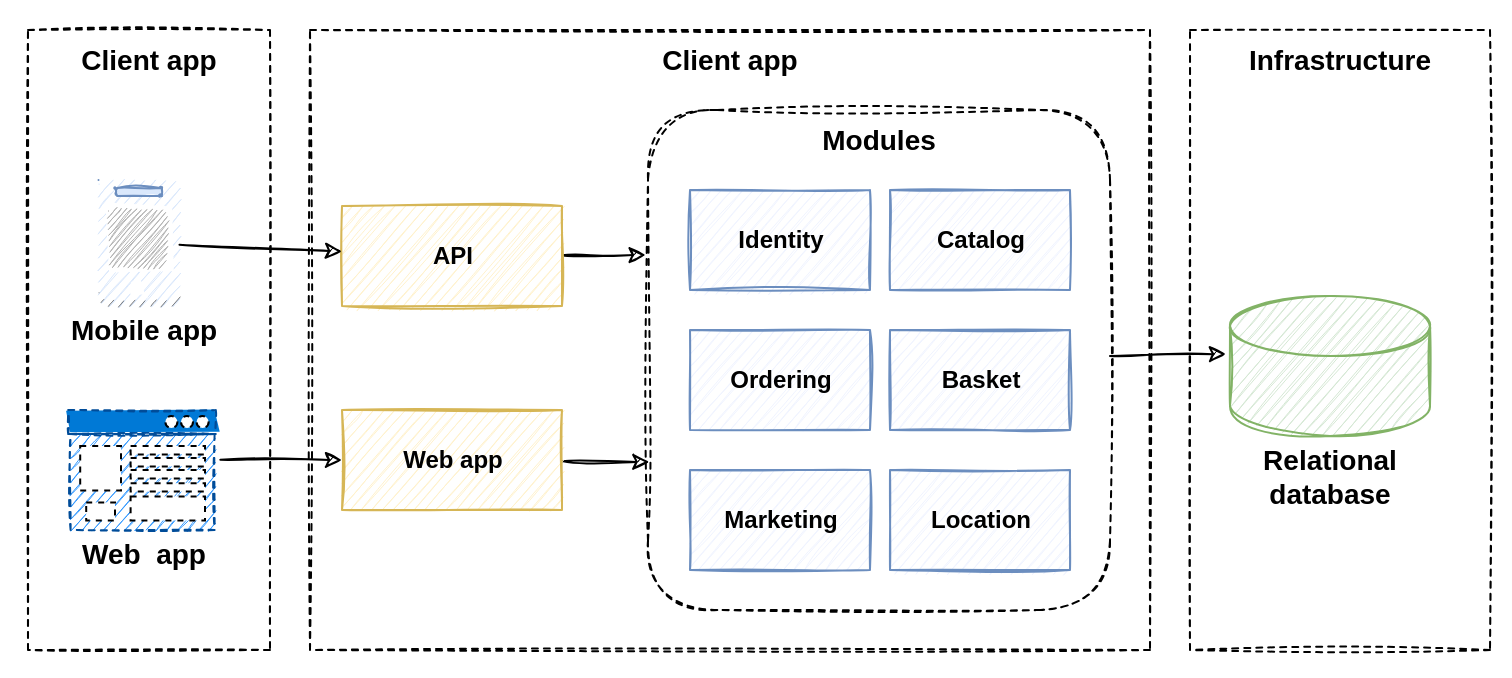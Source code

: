 <mxfile version="13.9.9" type="device"><diagram id="Cyer_RxuCmd9361yXn79" name="Page-1"><mxGraphModel dx="1408" dy="808" grid="1" gridSize="10" guides="1" tooltips="1" connect="1" arrows="1" fold="1" page="1" pageScale="1" pageWidth="850" pageHeight="1100" math="0" shadow="0"><root><mxCell id="0"/><mxCell id="1" parent="0"/><mxCell id="3EGMocI8vkdfVWCjQ2dr-44" value="" style="rounded=0;whiteSpace=wrap;html=1;sketch=0;hachureGap=2;fontSize=14;strokeColor=none;fillColor=#FFFFFF;" parent="1" vertex="1"><mxGeometry x="70" y="80" width="755" height="338" as="geometry"/></mxCell><mxCell id="3EGMocI8vkdfVWCjQ2dr-16" value="Client app" style="rounded=0;whiteSpace=wrap;html=1;dashed=1;sketch=1;fontSize=14;fillColor=none;perimeterSpacing=1;fontStyle=1;verticalAlign=top;" parent="1" vertex="1"><mxGeometry x="84" y="95" width="121" height="310" as="geometry"/></mxCell><mxCell id="3EGMocI8vkdfVWCjQ2dr-17" value="Client app" style="rounded=0;whiteSpace=wrap;html=1;dashed=1;sketch=1;fontSize=14;fillColor=none;perimeterSpacing=1;fontStyle=1;verticalAlign=top;" parent="1" vertex="1"><mxGeometry x="225" y="95" width="420" height="310" as="geometry"/></mxCell><mxCell id="3EGMocI8vkdfVWCjQ2dr-18" value="Infrastructure" style="rounded=0;whiteSpace=wrap;html=1;dashed=1;sketch=1;fontSize=14;fillColor=none;perimeterSpacing=1;fontStyle=1;verticalAlign=top;" parent="1" vertex="1"><mxGeometry x="665" y="95" width="150" height="310" as="geometry"/></mxCell><mxCell id="3EGMocI8vkdfVWCjQ2dr-41" style="edgeStyle=none;rounded=0;sketch=1;orthogonalLoop=1;jettySize=auto;html=1;entryX=-0.02;entryY=0.414;entryDx=0;entryDy=0;entryPerimeter=0;fontSize=14;" parent="1" source="3EGMocI8vkdfVWCjQ2dr-13" target="3EGMocI8vkdfVWCjQ2dr-11" edge="1"><mxGeometry relative="1" as="geometry"/></mxCell><mxCell id="3EGMocI8vkdfVWCjQ2dr-13" value="Modules" style="rounded=1;whiteSpace=wrap;html=1;sketch=1;fontSize=14;fontStyle=1;verticalAlign=top;dashed=1;fillColor=none;" parent="1" vertex="1"><mxGeometry x="394" y="135" width="231" height="250" as="geometry"/></mxCell><mxCell id="3EGMocI8vkdfVWCjQ2dr-14" style="rounded=0;orthogonalLoop=1;jettySize=auto;html=1;entryX=-0.005;entryY=0.29;entryDx=0;entryDy=0;entryPerimeter=0;fontSize=14;sketch=1;" parent="1" source="3EGMocI8vkdfVWCjQ2dr-1" target="3EGMocI8vkdfVWCjQ2dr-13" edge="1"><mxGeometry relative="1" as="geometry"><mxPoint x="385" y="207" as="targetPoint"/></mxGeometry></mxCell><mxCell id="3EGMocI8vkdfVWCjQ2dr-1" value="API" style="html=1;sketch=1;strokeColor=#d6b656;fontStyle=1;labelBackgroundColor=none;fillColor=#fff2cc;" parent="1" vertex="1"><mxGeometry x="241" y="183" width="110" height="50" as="geometry"/></mxCell><mxCell id="3EGMocI8vkdfVWCjQ2dr-15" style="rounded=0;sketch=1;orthogonalLoop=1;jettySize=auto;html=1;entryX=0.003;entryY=0.704;entryDx=0;entryDy=0;entryPerimeter=0;fontSize=14;" parent="1" source="3EGMocI8vkdfVWCjQ2dr-2" target="3EGMocI8vkdfVWCjQ2dr-13" edge="1"><mxGeometry relative="1" as="geometry"/></mxCell><mxCell id="3EGMocI8vkdfVWCjQ2dr-2" value="Web app" style="html=1;sketch=1;strokeColor=#d6b656;fontStyle=1;labelBackgroundColor=none;fillColor=#fff2cc;" parent="1" vertex="1"><mxGeometry x="241" y="285" width="110" height="50" as="geometry"/></mxCell><mxCell id="3EGMocI8vkdfVWCjQ2dr-3" value="Identity" style="html=1;sketch=1;strokeColor=#6c8ebf;fontStyle=1;labelBackgroundColor=none;fillColor=#F0F4FF;" parent="1" vertex="1"><mxGeometry x="415" y="175" width="90" height="50" as="geometry"/></mxCell><mxCell id="3EGMocI8vkdfVWCjQ2dr-4" value="Ordering" style="html=1;sketch=1;strokeColor=#6c8ebf;fontStyle=1;labelBackgroundColor=none;fillColor=#F0F4FF;" parent="1" vertex="1"><mxGeometry x="415" y="245" width="90" height="50" as="geometry"/></mxCell><mxCell id="3EGMocI8vkdfVWCjQ2dr-5" value="Marketing" style="html=1;sketch=1;strokeColor=#6c8ebf;fontStyle=1;labelBackgroundColor=none;fillColor=#F0F4FF;" parent="1" vertex="1"><mxGeometry x="415" y="315" width="90" height="50" as="geometry"/></mxCell><mxCell id="3EGMocI8vkdfVWCjQ2dr-7" value="Catalog" style="html=1;sketch=1;strokeColor=#6c8ebf;fontStyle=1;labelBackgroundColor=none;fillColor=#F0F4FF;" parent="1" vertex="1"><mxGeometry x="515" y="175" width="90" height="50" as="geometry"/></mxCell><mxCell id="3EGMocI8vkdfVWCjQ2dr-9" value="Basket" style="html=1;sketch=1;strokeColor=#6c8ebf;fontStyle=1;labelBackgroundColor=none;fillColor=#F0F4FF;" parent="1" vertex="1"><mxGeometry x="515" y="245" width="90" height="50" as="geometry"/></mxCell><mxCell id="3EGMocI8vkdfVWCjQ2dr-10" value="Location" style="html=1;sketch=1;strokeColor=#6c8ebf;fontStyle=1;labelBackgroundColor=none;fillColor=#F0F4FF;" parent="1" vertex="1"><mxGeometry x="515" y="315" width="90" height="50" as="geometry"/></mxCell><mxCell id="3EGMocI8vkdfVWCjQ2dr-11" value="" style="shape=cylinder3;whiteSpace=wrap;html=1;boundedLbl=1;backgroundOutline=1;size=15;fillColor=#d5e8d4;strokeColor=#82b366;sketch=1;" parent="1" vertex="1"><mxGeometry x="685" y="228" width="100" height="70" as="geometry"/></mxCell><mxCell id="3EGMocI8vkdfVWCjQ2dr-12" value="Relational&lt;br style=&quot;font-size: 14px;&quot;&gt;database" style="text;html=1;strokeColor=none;fillColor=none;align=center;verticalAlign=middle;whiteSpace=wrap;rounded=0;sketch=1;fontSize=14;fontStyle=1" parent="1" vertex="1"><mxGeometry x="715" y="308" width="40" height="20" as="geometry"/></mxCell><mxCell id="3EGMocI8vkdfVWCjQ2dr-32" value="" style="group" parent="1" vertex="1" connectable="0"><mxGeometry x="104.1" y="285" width="73.8" height="60" as="geometry"/></mxCell><mxCell id="3EGMocI8vkdfVWCjQ2dr-19" value="" style="rounded=0;whiteSpace=wrap;html=1;sketch=1;fillColor=#3399FF;strokeColor=#004C99;shadow=0;fontSize=32;align=right;dashed=1;" parent="3EGMocI8vkdfVWCjQ2dr-32" vertex="1"><mxGeometry x="1.2" y="12" width="72.0" height="48" as="geometry"/></mxCell><mxCell id="3EGMocI8vkdfVWCjQ2dr-20" value="" style="rounded=0;whiteSpace=wrap;html=1;gradientColor=none;shadow=0;sketch=0;strokeColor=#000000;strokeWidth=1;fontSize=32;align=right;dashed=1;" parent="3EGMocI8vkdfVWCjQ2dr-32" vertex="1"><mxGeometry x="6.0" y="18" width="20.4" height="22.2" as="geometry"/></mxCell><mxCell id="3EGMocI8vkdfVWCjQ2dr-21" value="" style="rounded=0;whiteSpace=wrap;html=1;gradientColor=none;shadow=0;sketch=0;strokeColor=#000000;strokeWidth=1;fontSize=32;align=right;dashed=1;" parent="3EGMocI8vkdfVWCjQ2dr-32" vertex="1"><mxGeometry x="31.2" y="18" width="37.2" height="4.2" as="geometry"/></mxCell><mxCell id="3EGMocI8vkdfVWCjQ2dr-22" value="" style="rounded=0;whiteSpace=wrap;html=1;gradientColor=none;shadow=0;sketch=0;strokeColor=#000000;strokeWidth=1;fontSize=32;align=right;dashed=1;" parent="3EGMocI8vkdfVWCjQ2dr-32" vertex="1"><mxGeometry x="31.2" y="24" width="37.2" height="4.2" as="geometry"/></mxCell><mxCell id="3EGMocI8vkdfVWCjQ2dr-23" value="" style="rounded=0;whiteSpace=wrap;html=1;gradientColor=none;shadow=0;sketch=0;strokeColor=#000000;strokeWidth=1;fontSize=32;align=right;dashed=1;" parent="3EGMocI8vkdfVWCjQ2dr-32" vertex="1"><mxGeometry x="31.2" y="30" width="37.2" height="4.2" as="geometry"/></mxCell><mxCell id="3EGMocI8vkdfVWCjQ2dr-24" value="" style="rounded=0;whiteSpace=wrap;html=1;gradientColor=none;shadow=0;sketch=0;strokeColor=#000000;strokeWidth=1;fontSize=32;align=right;dashed=1;" parent="3EGMocI8vkdfVWCjQ2dr-32" vertex="1"><mxGeometry x="31.2" y="36.6" width="37.2" height="4.2" as="geometry"/></mxCell><mxCell id="3EGMocI8vkdfVWCjQ2dr-25" value="" style="rounded=0;whiteSpace=wrap;html=1;gradientColor=none;shadow=0;sketch=0;strokeColor=#000000;strokeWidth=1;fontSize=32;align=right;dashed=1;" parent="3EGMocI8vkdfVWCjQ2dr-32" vertex="1"><mxGeometry x="31.2" y="43.2" width="37.2" height="12" as="geometry"/></mxCell><mxCell id="3EGMocI8vkdfVWCjQ2dr-26" value="" style="rounded=0;whiteSpace=wrap;html=1;gradientColor=none;shadow=0;sketch=0;strokeColor=#000000;strokeWidth=1;fontSize=32;align=right;dashed=1;" parent="3EGMocI8vkdfVWCjQ2dr-32" vertex="1"><mxGeometry x="9.0" y="46.2" width="14.4" height="9" as="geometry"/></mxCell><mxCell id="3EGMocI8vkdfVWCjQ2dr-27" value="" style="rounded=0;whiteSpace=wrap;html=1;sketch=1;gradientColor=none;strokeColor=#004C99;fillStyle=solid;fillColor=#0079D6;shadow=0;fontSize=32;align=right;dashed=1;" parent="3EGMocI8vkdfVWCjQ2dr-32" vertex="1"><mxGeometry width="73.8" height="12" as="geometry"/></mxCell><mxCell id="3EGMocI8vkdfVWCjQ2dr-28" value="" style="ellipse;whiteSpace=wrap;html=1;aspect=fixed;fillColor=#FFFFFF;shadow=0;sketch=0;strokeColor=#000000;strokeWidth=1;fontSize=32;align=right;dashed=1;" parent="3EGMocI8vkdfVWCjQ2dr-32" vertex="1"><mxGeometry x="64.2" y="3" width="6.0" height="6.0" as="geometry"/></mxCell><mxCell id="3EGMocI8vkdfVWCjQ2dr-29" value="" style="ellipse;whiteSpace=wrap;html=1;aspect=fixed;fillColor=#FFFFFF;shadow=0;sketch=0;strokeColor=#000000;strokeWidth=1;fontSize=32;align=right;dashed=1;" parent="3EGMocI8vkdfVWCjQ2dr-32" vertex="1"><mxGeometry x="56.4" y="3" width="6.0" height="6.0" as="geometry"/></mxCell><mxCell id="3EGMocI8vkdfVWCjQ2dr-30" value="" style="ellipse;whiteSpace=wrap;html=1;aspect=fixed;fillColor=#FFFFFF;shadow=0;sketch=0;strokeColor=#000000;strokeWidth=1;fontSize=32;align=right;dashed=1;" parent="3EGMocI8vkdfVWCjQ2dr-32" vertex="1"><mxGeometry x="48.6" y="3" width="6.0" height="6.0" as="geometry"/></mxCell><mxCell id="3EGMocI8vkdfVWCjQ2dr-36" style="edgeStyle=none;rounded=0;sketch=1;orthogonalLoop=1;jettySize=auto;html=1;fontSize=14;" parent="1" source="3EGMocI8vkdfVWCjQ2dr-35" target="3EGMocI8vkdfVWCjQ2dr-1" edge="1"><mxGeometry relative="1" as="geometry"/></mxCell><mxCell id="3EGMocI8vkdfVWCjQ2dr-37" value="" style="endArrow=classic;html=1;fontSize=14;entryX=0;entryY=0.5;entryDx=0;entryDy=0;exitX=0.79;exitY=0.692;exitDx=0;exitDy=0;exitPerimeter=0;sketch=1;" parent="1" source="3EGMocI8vkdfVWCjQ2dr-16" target="3EGMocI8vkdfVWCjQ2dr-2" edge="1"><mxGeometry width="50" height="50" relative="1" as="geometry"><mxPoint x="115" y="405" as="sourcePoint"/><mxPoint x="165" y="355" as="targetPoint"/></mxGeometry></mxCell><mxCell id="3EGMocI8vkdfVWCjQ2dr-42" value="Web&amp;nbsp; app" style="text;html=1;strokeColor=none;fillColor=none;align=center;verticalAlign=middle;whiteSpace=wrap;rounded=0;sketch=1;hachureGap=2;fontSize=14;fontStyle=1" parent="1" vertex="1"><mxGeometry x="101.9" y="347" width="80" height="20" as="geometry"/></mxCell><mxCell id="3EGMocI8vkdfVWCjQ2dr-43" value="Mobile app" style="text;html=1;strokeColor=none;fillColor=none;align=center;verticalAlign=middle;whiteSpace=wrap;rounded=0;sketch=1;hachureGap=2;fontSize=14;fontStyle=1" parent="1" vertex="1"><mxGeometry x="101.9" y="235" width="80" height="20" as="geometry"/></mxCell><mxCell id="zsjAAA1W_ThGbbYOfgBp-1" value="" style="group" parent="1" vertex="1" connectable="0"><mxGeometry x="119.25" y="170" width="40.5" height="63" as="geometry"/></mxCell><mxCell id="3EGMocI8vkdfVWCjQ2dr-35" value="" style="outlineConnect=0;dashed=0;verticalLabelPosition=bottom;verticalAlign=top;align=center;html=1;shape=mxgraph.aws3.mobile_client;fillColor=#dae8fc;sketch=1;fontSize=14;strokeColor=#6c8ebf;" parent="zsjAAA1W_ThGbbYOfgBp-1" vertex="1"><mxGeometry width="40.5" height="63" as="geometry"/></mxCell><mxCell id="3EGMocI8vkdfVWCjQ2dr-38" value="" style="rounded=1;whiteSpace=wrap;html=1;sketch=1;fontSize=14;fillColor=#dae8fc;strokeColor=#6c8ebf;fillStyle=solid;" parent="zsjAAA1W_ThGbbYOfgBp-1" vertex="1"><mxGeometry x="8.75" y="4" width="23" height="4" as="geometry"/></mxCell><mxCell id="3EGMocI8vkdfVWCjQ2dr-39" value="" style="rounded=1;whiteSpace=wrap;html=1;sketch=1;fontSize=14;strokeColor=none;hachureGap=2;fillColor=#B3B3B3;" parent="zsjAAA1W_ThGbbYOfgBp-1" vertex="1"><mxGeometry x="4.25" y="14" width="30" height="30" as="geometry"/></mxCell></root></mxGraphModel></diagram></mxfile>